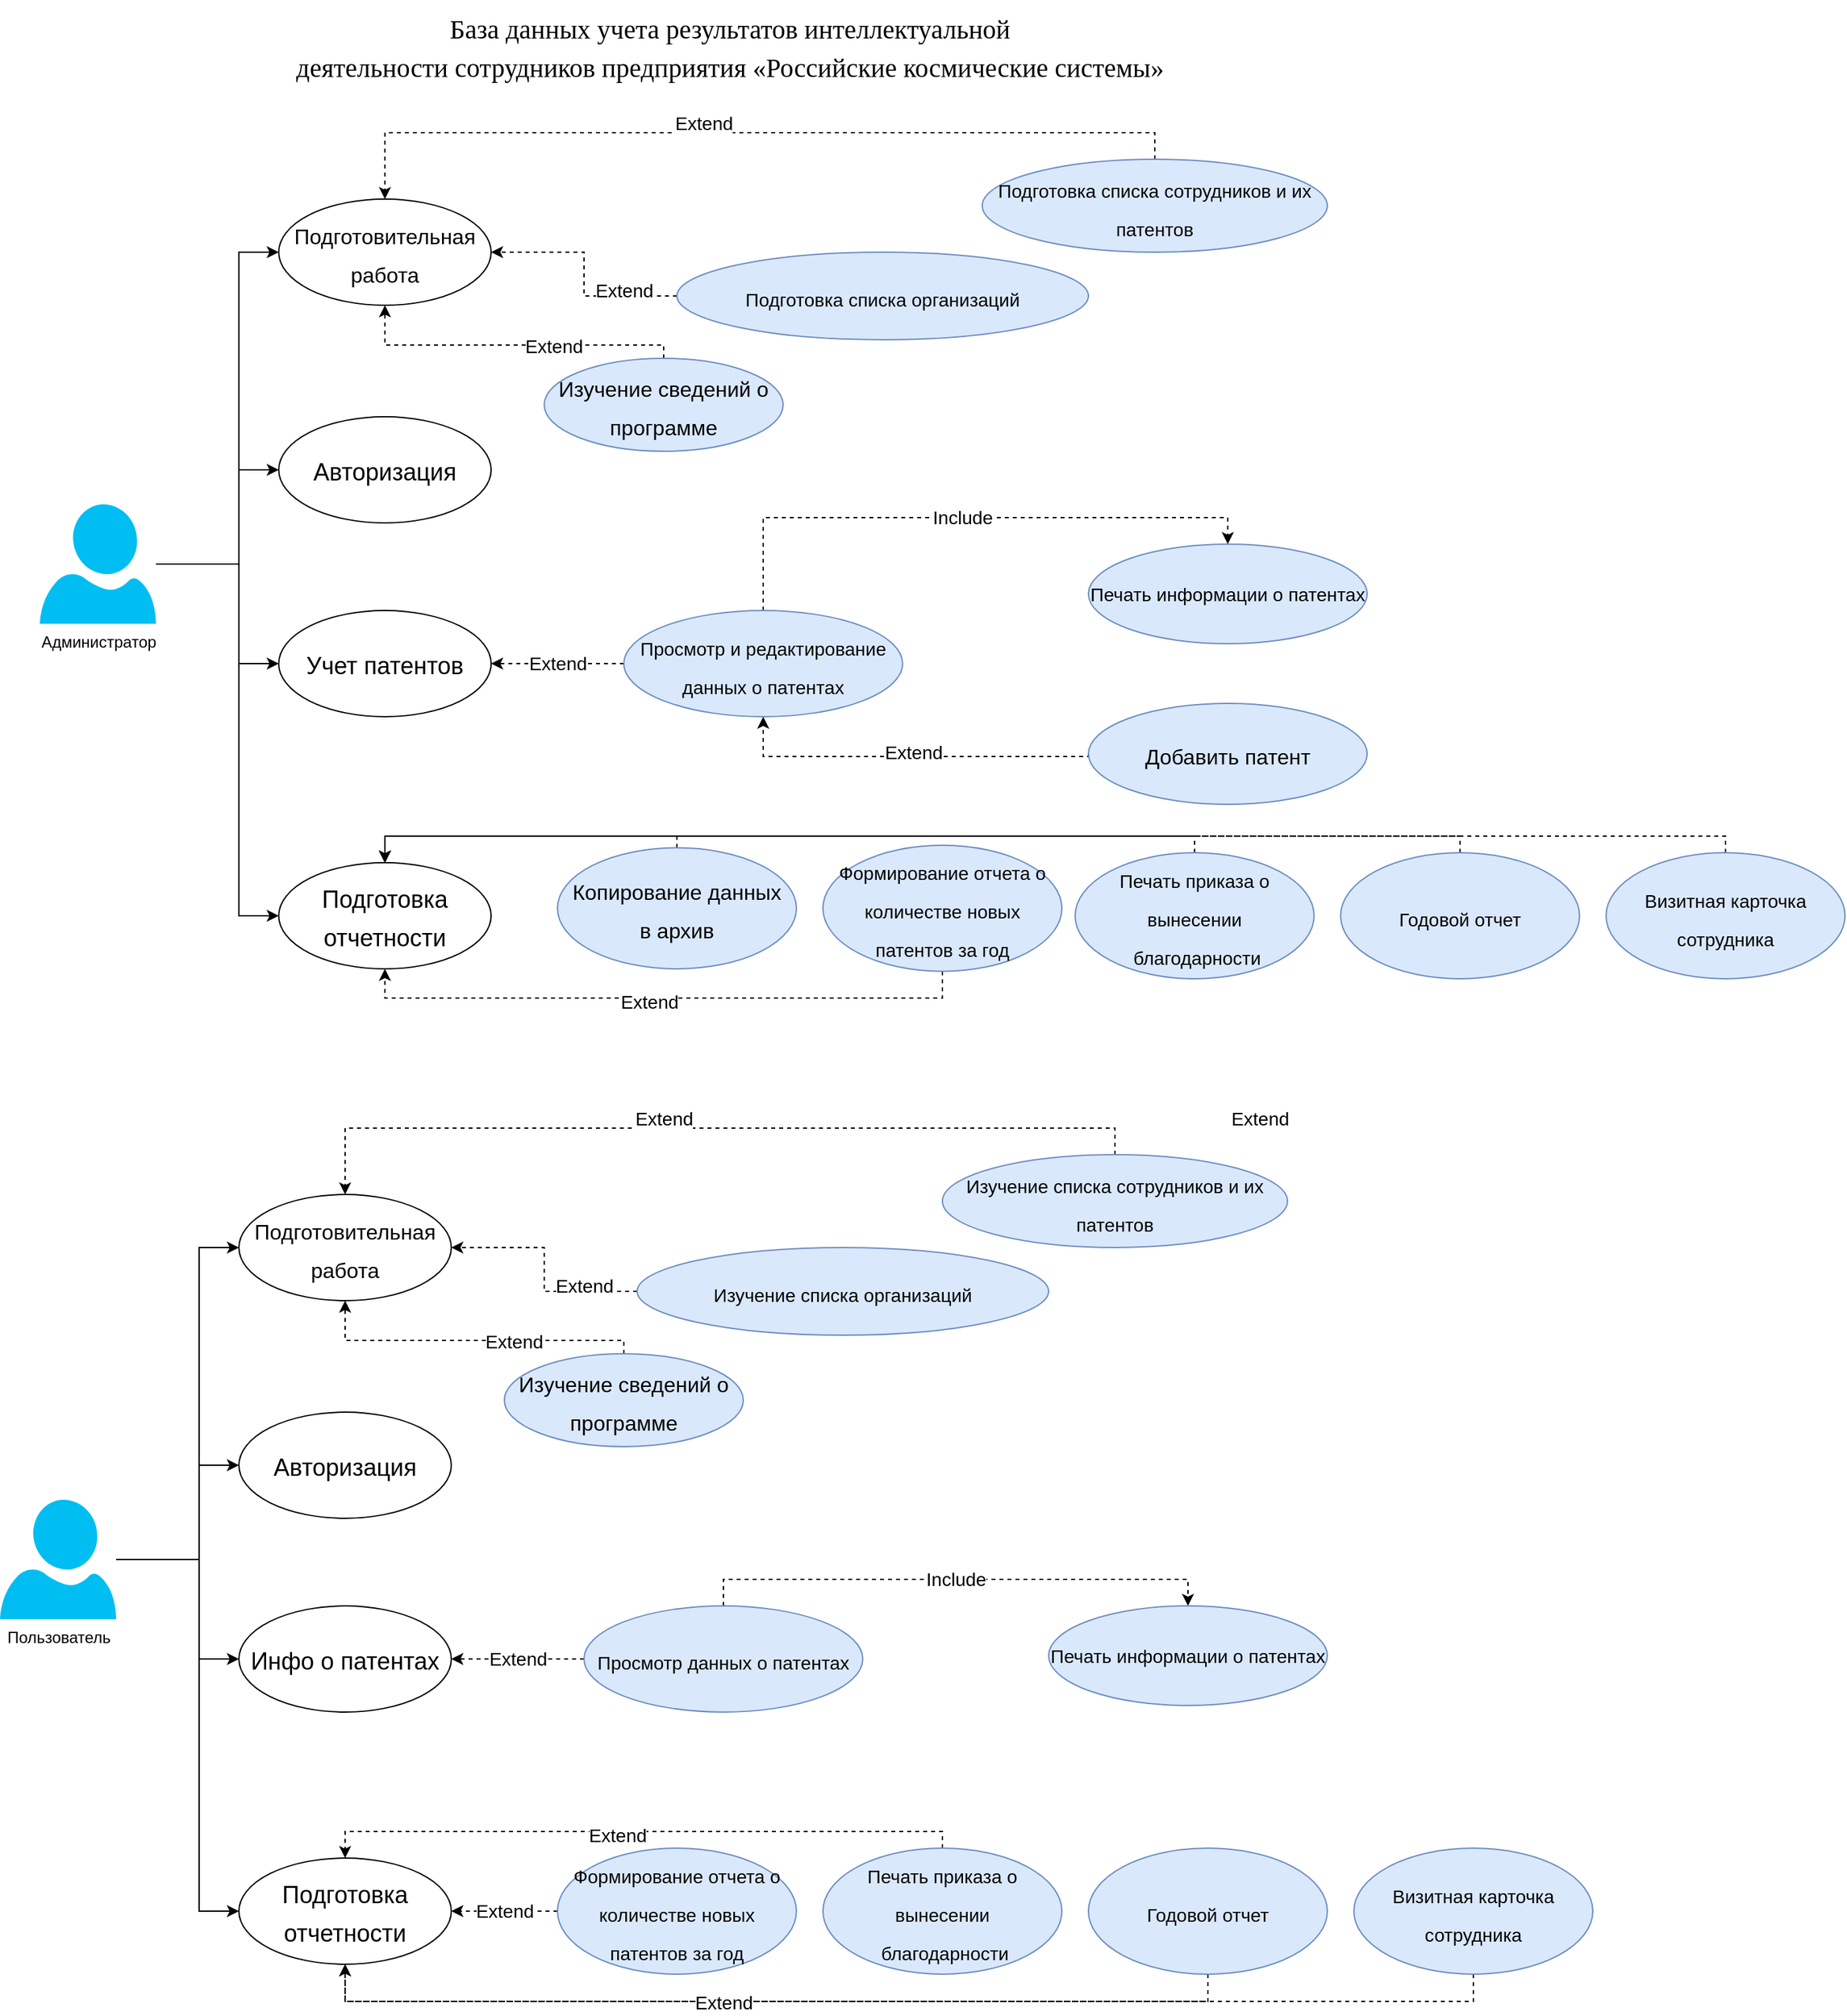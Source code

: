 <mxfile version="14.2.3" type="github">
  <diagram id="xEeoVOMokPCUPzb6GTdT" name="Page-1">
    <mxGraphModel dx="1824" dy="1016" grid="1" gridSize="10" guides="1" tooltips="1" connect="1" arrows="1" fold="1" page="1" pageScale="1" pageWidth="1169" pageHeight="827" math="0" shadow="0">
      <root>
        <mxCell id="0" />
        <mxCell id="1" parent="0" />
        <mxCell id="AmRJrW9hrM3cdkwGH1nl-7" style="edgeStyle=orthogonalEdgeStyle;rounded=0;orthogonalLoop=1;jettySize=auto;html=1;entryX=0;entryY=0.5;entryDx=0;entryDy=0;fontSize=24;" parent="1" source="AmRJrW9hrM3cdkwGH1nl-1" target="AmRJrW9hrM3cdkwGH1nl-3" edge="1">
          <mxGeometry relative="1" as="geometry">
            <Array as="points">
              <mxPoint x="210" y="485" />
              <mxPoint x="210" y="414" />
            </Array>
          </mxGeometry>
        </mxCell>
        <mxCell id="AmRJrW9hrM3cdkwGH1nl-8" style="edgeStyle=orthogonalEdgeStyle;rounded=0;orthogonalLoop=1;jettySize=auto;html=1;entryX=0;entryY=0.5;entryDx=0;entryDy=0;fontSize=24;" parent="1" source="AmRJrW9hrM3cdkwGH1nl-1" target="AmRJrW9hrM3cdkwGH1nl-5" edge="1">
          <mxGeometry relative="1" as="geometry">
            <Array as="points">
              <mxPoint x="210" y="485" />
              <mxPoint x="210" y="250" />
            </Array>
          </mxGeometry>
        </mxCell>
        <mxCell id="AmRJrW9hrM3cdkwGH1nl-9" style="edgeStyle=orthogonalEdgeStyle;rounded=0;orthogonalLoop=1;jettySize=auto;html=1;entryX=0;entryY=0.5;entryDx=0;entryDy=0;fontSize=24;" parent="1" source="AmRJrW9hrM3cdkwGH1nl-1" target="AmRJrW9hrM3cdkwGH1nl-6" edge="1">
          <mxGeometry relative="1" as="geometry">
            <Array as="points">
              <mxPoint x="210" y="485" />
              <mxPoint x="210" y="560" />
            </Array>
          </mxGeometry>
        </mxCell>
        <mxCell id="AmRJrW9hrM3cdkwGH1nl-10" style="edgeStyle=orthogonalEdgeStyle;rounded=0;orthogonalLoop=1;jettySize=auto;html=1;entryX=0;entryY=0.5;entryDx=0;entryDy=0;fontSize=24;" parent="1" source="AmRJrW9hrM3cdkwGH1nl-1" target="AmRJrW9hrM3cdkwGH1nl-4" edge="1">
          <mxGeometry relative="1" as="geometry">
            <Array as="points">
              <mxPoint x="210" y="485" />
              <mxPoint x="210" y="750" />
            </Array>
          </mxGeometry>
        </mxCell>
        <mxCell id="AmRJrW9hrM3cdkwGH1nl-1" value="Администратор" style="verticalLabelPosition=bottom;html=1;verticalAlign=top;align=center;strokeColor=none;fillColor=#00BEF2;shape=mxgraph.azure.user;" parent="1" vertex="1">
          <mxGeometry x="60" y="440" width="87.5" height="90" as="geometry" />
        </mxCell>
        <mxCell id="AmRJrW9hrM3cdkwGH1nl-2" value="&lt;span style=&quot;font-size: 20px ; font-family: &amp;#34;times new roman&amp;#34; , serif&quot;&gt;База данных учета результатов интеллектуальной&lt;br&gt;деятельности сотрудников предприятия «Российские космические системы&lt;/span&gt;&lt;span style=&quot;font-family: &amp;#34;times new roman&amp;#34; , serif&quot;&gt;&lt;font style=&quot;font-size: 20px&quot;&gt;»&lt;/font&gt;&lt;/span&gt;" style="text;html=1;strokeColor=none;fillColor=none;align=center;verticalAlign=middle;whiteSpace=wrap;rounded=0;fontSize=24;" parent="1" vertex="1">
          <mxGeometry x="250" y="60" width="660" height="70" as="geometry" />
        </mxCell>
        <mxCell id="AmRJrW9hrM3cdkwGH1nl-3" value="&lt;font style=&quot;font-size: 18px&quot;&gt;Авторизация&lt;/font&gt;" style="ellipse;whiteSpace=wrap;html=1;fontSize=24;" parent="1" vertex="1">
          <mxGeometry x="240" y="374" width="160" height="80" as="geometry" />
        </mxCell>
        <mxCell id="AmRJrW9hrM3cdkwGH1nl-4" value="&lt;font style=&quot;font-size: 18px&quot;&gt;Подготовка отчетности&lt;/font&gt;" style="ellipse;whiteSpace=wrap;html=1;fontSize=24;" parent="1" vertex="1">
          <mxGeometry x="240" y="710" width="160" height="80" as="geometry" />
        </mxCell>
        <mxCell id="AmRJrW9hrM3cdkwGH1nl-5" value="&lt;font style=&quot;font-size: 16px&quot;&gt;Подготовительная работа&lt;/font&gt;" style="ellipse;whiteSpace=wrap;html=1;fontSize=24;" parent="1" vertex="1">
          <mxGeometry x="240" y="210" width="160" height="80" as="geometry" />
        </mxCell>
        <mxCell id="AmRJrW9hrM3cdkwGH1nl-6" value="&lt;font style=&quot;font-size: 18px&quot;&gt;Учет патентов&lt;/font&gt;" style="ellipse;whiteSpace=wrap;html=1;fontSize=24;" parent="1" vertex="1">
          <mxGeometry x="240" y="520" width="160" height="80" as="geometry" />
        </mxCell>
        <mxCell id="mRenL1SqsLe3a1s-qJtR-4" style="edgeStyle=orthogonalEdgeStyle;rounded=0;orthogonalLoop=1;jettySize=auto;html=1;entryX=1;entryY=0.5;entryDx=0;entryDy=0;dashed=1;fontSize=24;" parent="1" source="AmRJrW9hrM3cdkwGH1nl-12" target="AmRJrW9hrM3cdkwGH1nl-5" edge="1">
          <mxGeometry relative="1" as="geometry">
            <mxPoint x="610" y="230" as="targetPoint" />
          </mxGeometry>
        </mxCell>
        <mxCell id="mRenL1SqsLe3a1s-qJtR-5" value="&lt;font style=&quot;font-size: 14px&quot;&gt;Extend&lt;/font&gt;" style="edgeLabel;html=1;align=center;verticalAlign=middle;resizable=0;points=[];fontSize=24;" parent="mRenL1SqsLe3a1s-qJtR-4" vertex="1" connectable="0">
          <mxGeometry x="-0.536" relative="1" as="geometry">
            <mxPoint y="-7" as="offset" />
          </mxGeometry>
        </mxCell>
        <mxCell id="AmRJrW9hrM3cdkwGH1nl-12" value="&lt;span style=&quot;font-size: 14px&quot;&gt;Подготовка списка организаций&lt;/span&gt;" style="ellipse;whiteSpace=wrap;html=1;fontSize=24;fillColor=#dae8fc;strokeColor=#6c8ebf;" parent="1" vertex="1">
          <mxGeometry x="540" y="250" width="310" height="66" as="geometry" />
        </mxCell>
        <mxCell id="mRenL1SqsLe3a1s-qJtR-6" style="edgeStyle=orthogonalEdgeStyle;rounded=0;orthogonalLoop=1;jettySize=auto;html=1;entryX=0.5;entryY=1;entryDx=0;entryDy=0;dashed=1;fontSize=24;" parent="1" source="AmRJrW9hrM3cdkwGH1nl-13" target="AmRJrW9hrM3cdkwGH1nl-5" edge="1">
          <mxGeometry relative="1" as="geometry">
            <Array as="points">
              <mxPoint x="530" y="320" />
              <mxPoint x="320" y="320" />
            </Array>
          </mxGeometry>
        </mxCell>
        <mxCell id="mRenL1SqsLe3a1s-qJtR-7" value="&lt;font style=&quot;font-size: 14px&quot;&gt;Extend&lt;/font&gt;" style="edgeLabel;html=1;align=center;verticalAlign=middle;resizable=0;points=[];fontSize=24;" parent="mRenL1SqsLe3a1s-qJtR-6" vertex="1" connectable="0">
          <mxGeometry x="-0.251" y="-2" relative="1" as="geometry">
            <mxPoint as="offset" />
          </mxGeometry>
        </mxCell>
        <mxCell id="AmRJrW9hrM3cdkwGH1nl-13" value="&lt;font style=&quot;font-size: 16px&quot;&gt;Изучение сведений о программе&lt;/font&gt;" style="ellipse;whiteSpace=wrap;html=1;fontSize=24;fillColor=#dae8fc;strokeColor=#6c8ebf;" parent="1" vertex="1">
          <mxGeometry x="440" y="330" width="180" height="70" as="geometry" />
        </mxCell>
        <mxCell id="mRenL1SqsLe3a1s-qJtR-8" style="edgeStyle=orthogonalEdgeStyle;rounded=0;orthogonalLoop=1;jettySize=auto;html=1;entryX=0.5;entryY=0;entryDx=0;entryDy=0;dashed=1;fontSize=24;" parent="1" source="mRenL1SqsLe3a1s-qJtR-1" target="AmRJrW9hrM3cdkwGH1nl-5" edge="1">
          <mxGeometry relative="1" as="geometry">
            <Array as="points">
              <mxPoint x="900" y="160" />
              <mxPoint x="320" y="160" />
            </Array>
            <mxPoint x="610" y="170" as="targetPoint" />
          </mxGeometry>
        </mxCell>
        <mxCell id="mRenL1SqsLe3a1s-qJtR-9" value="&lt;font style=&quot;font-size: 14px&quot;&gt;Extend&lt;/font&gt;" style="edgeLabel;html=1;align=center;verticalAlign=middle;resizable=0;points=[];fontSize=24;" parent="mRenL1SqsLe3a1s-qJtR-8" vertex="1" connectable="0">
          <mxGeometry x="0.123" y="3" relative="1" as="geometry">
            <mxPoint x="5" y="-13" as="offset" />
          </mxGeometry>
        </mxCell>
        <mxCell id="mRenL1SqsLe3a1s-qJtR-1" value="&lt;font style=&quot;font-size: 14px&quot;&gt;Подготовка списка сотрудников и их патентов&lt;/font&gt;" style="ellipse;whiteSpace=wrap;html=1;fontSize=24;fillColor=#dae8fc;strokeColor=#6c8ebf;" parent="1" vertex="1">
          <mxGeometry x="770" y="180" width="260" height="70" as="geometry" />
        </mxCell>
        <mxCell id="mRenL1SqsLe3a1s-qJtR-12" value="&lt;font style=&quot;font-size: 14px&quot;&gt;Extend&lt;/font&gt;" style="edgeStyle=orthogonalEdgeStyle;rounded=0;orthogonalLoop=1;jettySize=auto;html=1;entryX=0.5;entryY=0;entryDx=0;entryDy=0;dashed=1;fontSize=24;" parent="1" source="mRenL1SqsLe3a1s-qJtR-10" target="AmRJrW9hrM3cdkwGH1nl-4" edge="1">
          <mxGeometry x="-0.93" y="-220" relative="1" as="geometry">
            <Array as="points">
              <mxPoint x="540" y="690" />
              <mxPoint x="320" y="690" />
            </Array>
            <mxPoint x="219" y="210" as="offset" />
          </mxGeometry>
        </mxCell>
        <mxCell id="mRenL1SqsLe3a1s-qJtR-10" value="&lt;span style=&quot;font-size: 16px&quot;&gt;Копирование данных &lt;br&gt;в архив&lt;/span&gt;" style="ellipse;whiteSpace=wrap;html=1;fontSize=24;fillColor=#dae8fc;strokeColor=#6c8ebf;" parent="1" vertex="1">
          <mxGeometry x="450" y="698.75" width="180" height="91.25" as="geometry" />
        </mxCell>
        <mxCell id="mRenL1SqsLe3a1s-qJtR-14" style="edgeStyle=orthogonalEdgeStyle;rounded=0;orthogonalLoop=1;jettySize=auto;html=1;entryX=0.5;entryY=1;entryDx=0;entryDy=0;dashed=1;fontSize=24;" parent="1" source="mRenL1SqsLe3a1s-qJtR-11" target="AmRJrW9hrM3cdkwGH1nl-4" edge="1">
          <mxGeometry relative="1" as="geometry">
            <Array as="points">
              <mxPoint x="740" y="812" />
              <mxPoint x="320" y="812" />
            </Array>
          </mxGeometry>
        </mxCell>
        <mxCell id="mRenL1SqsLe3a1s-qJtR-15" value="&lt;font style=&quot;font-size: 14px&quot;&gt;Extend&lt;/font&gt;" style="edgeLabel;html=1;align=center;verticalAlign=middle;resizable=0;points=[];fontSize=24;" parent="mRenL1SqsLe3a1s-qJtR-14" vertex="1" connectable="0">
          <mxGeometry x="0.043" relative="1" as="geometry">
            <mxPoint as="offset" />
          </mxGeometry>
        </mxCell>
        <mxCell id="mRenL1SqsLe3a1s-qJtR-11" value="&lt;font style=&quot;font-size: 14px&quot;&gt;Формирование отчета о количестве новых патентов за год&lt;/font&gt;" style="ellipse;whiteSpace=wrap;html=1;fontSize=24;fillColor=#dae8fc;strokeColor=#6c8ebf;" parent="1" vertex="1">
          <mxGeometry x="650" y="696.88" width="180" height="95" as="geometry" />
        </mxCell>
        <mxCell id="mRenL1SqsLe3a1s-qJtR-29" value="&lt;font style=&quot;font-size: 14px&quot;&gt;Include&lt;/font&gt;" style="edgeStyle=orthogonalEdgeStyle;rounded=0;orthogonalLoop=1;jettySize=auto;html=1;entryX=0.5;entryY=0;entryDx=0;entryDy=0;dashed=1;fontSize=14;exitX=0.5;exitY=0;exitDx=0;exitDy=0;" parent="1" source="mRenL1SqsLe3a1s-qJtR-19" target="mRenL1SqsLe3a1s-qJtR-17" edge="1">
          <mxGeometry relative="1" as="geometry">
            <mxPoint as="offset" />
            <mxPoint x="550" y="460" as="sourcePoint" />
            <Array as="points">
              <mxPoint x="605" y="450" />
              <mxPoint x="955" y="450" />
            </Array>
          </mxGeometry>
        </mxCell>
        <mxCell id="mRenL1SqsLe3a1s-qJtR-17" value="&lt;font style=&quot;font-size: 14px&quot;&gt;Печать информации о патентах&lt;/font&gt;" style="ellipse;whiteSpace=wrap;html=1;fontSize=14;fillColor=#dae8fc;strokeColor=#6c8ebf;" parent="1" vertex="1">
          <mxGeometry x="850" y="470" width="210" height="75" as="geometry" />
        </mxCell>
        <mxCell id="mRenL1SqsLe3a1s-qJtR-27" style="edgeStyle=orthogonalEdgeStyle;rounded=0;orthogonalLoop=1;jettySize=auto;html=1;dashed=1;fontSize=14;exitX=0;exitY=0.5;exitDx=0;exitDy=0;entryX=0.5;entryY=1;entryDx=0;entryDy=0;" parent="1" source="mRenL1SqsLe3a1s-qJtR-18" target="mRenL1SqsLe3a1s-qJtR-19" edge="1">
          <mxGeometry relative="1" as="geometry">
            <Array as="points">
              <mxPoint x="850" y="630" />
              <mxPoint x="605" y="630" />
            </Array>
            <mxPoint x="540" y="598" as="targetPoint" />
          </mxGeometry>
        </mxCell>
        <mxCell id="mRenL1SqsLe3a1s-qJtR-28" value="&lt;font style=&quot;font-size: 14px&quot;&gt;Extend&lt;/font&gt;" style="edgeLabel;html=1;align=center;verticalAlign=middle;resizable=0;points=[];fontSize=14;" parent="mRenL1SqsLe3a1s-qJtR-27" vertex="1" connectable="0">
          <mxGeometry x="-0.107" y="-3" relative="1" as="geometry">
            <mxPoint x="-11" as="offset" />
          </mxGeometry>
        </mxCell>
        <mxCell id="mRenL1SqsLe3a1s-qJtR-18" value="&lt;span style=&quot;font-size: 16px&quot;&gt;Добавить патент&lt;/span&gt;" style="ellipse;whiteSpace=wrap;html=1;fontSize=24;fillColor=#dae8fc;strokeColor=#6c8ebf;" parent="1" vertex="1">
          <mxGeometry x="850" y="590" width="210" height="76" as="geometry" />
        </mxCell>
        <mxCell id="KuBR6iOyPzfFOeSipF9V-2" value="&lt;font style=&quot;font-size: 14px&quot;&gt;Extend&lt;/font&gt;" style="edgeStyle=orthogonalEdgeStyle;rounded=0;orthogonalLoop=1;jettySize=auto;html=1;dashed=1;" parent="1" source="mRenL1SqsLe3a1s-qJtR-19" target="AmRJrW9hrM3cdkwGH1nl-6" edge="1">
          <mxGeometry relative="1" as="geometry" />
        </mxCell>
        <mxCell id="mRenL1SqsLe3a1s-qJtR-19" value="&lt;font style=&quot;font-size: 14px&quot;&gt;Просмотр и редактирование данных о патентах&lt;/font&gt;" style="ellipse;whiteSpace=wrap;html=1;fontSize=24;fillColor=#dae8fc;strokeColor=#6c8ebf;" parent="1" vertex="1">
          <mxGeometry x="500" y="520" width="210" height="80" as="geometry" />
        </mxCell>
        <mxCell id="sYOH8Gzn-KAT3bSXsuVM-2" style="edgeStyle=orthogonalEdgeStyle;rounded=0;orthogonalLoop=1;jettySize=auto;html=1;entryX=0;entryY=0.5;entryDx=0;entryDy=0;fontSize=24;" edge="1" parent="1" source="sYOH8Gzn-KAT3bSXsuVM-6" target="sYOH8Gzn-KAT3bSXsuVM-7">
          <mxGeometry relative="1" as="geometry">
            <Array as="points">
              <mxPoint x="180" y="1235" />
              <mxPoint x="180" y="1164" />
            </Array>
          </mxGeometry>
        </mxCell>
        <mxCell id="sYOH8Gzn-KAT3bSXsuVM-3" style="edgeStyle=orthogonalEdgeStyle;rounded=0;orthogonalLoop=1;jettySize=auto;html=1;entryX=0;entryY=0.5;entryDx=0;entryDy=0;fontSize=24;" edge="1" parent="1" source="sYOH8Gzn-KAT3bSXsuVM-6" target="sYOH8Gzn-KAT3bSXsuVM-9">
          <mxGeometry relative="1" as="geometry">
            <Array as="points">
              <mxPoint x="180" y="1235" />
              <mxPoint x="180" y="1000" />
            </Array>
          </mxGeometry>
        </mxCell>
        <mxCell id="sYOH8Gzn-KAT3bSXsuVM-4" style="edgeStyle=orthogonalEdgeStyle;rounded=0;orthogonalLoop=1;jettySize=auto;html=1;entryX=0;entryY=0.5;entryDx=0;entryDy=0;fontSize=24;" edge="1" parent="1" source="sYOH8Gzn-KAT3bSXsuVM-6" target="sYOH8Gzn-KAT3bSXsuVM-10">
          <mxGeometry relative="1" as="geometry">
            <Array as="points">
              <mxPoint x="180" y="1235" />
              <mxPoint x="180" y="1310" />
            </Array>
          </mxGeometry>
        </mxCell>
        <mxCell id="sYOH8Gzn-KAT3bSXsuVM-5" style="edgeStyle=orthogonalEdgeStyle;rounded=0;orthogonalLoop=1;jettySize=auto;html=1;entryX=0;entryY=0.5;entryDx=0;entryDy=0;fontSize=24;" edge="1" parent="1" source="sYOH8Gzn-KAT3bSXsuVM-6" target="sYOH8Gzn-KAT3bSXsuVM-8">
          <mxGeometry relative="1" as="geometry">
            <Array as="points">
              <mxPoint x="180" y="1235" />
              <mxPoint x="180" y="1500" />
            </Array>
          </mxGeometry>
        </mxCell>
        <mxCell id="sYOH8Gzn-KAT3bSXsuVM-6" value="Пользователь" style="verticalLabelPosition=bottom;html=1;verticalAlign=top;align=center;strokeColor=none;fillColor=#00BEF2;shape=mxgraph.azure.user;" vertex="1" parent="1">
          <mxGeometry x="30" y="1190" width="87.5" height="90" as="geometry" />
        </mxCell>
        <mxCell id="sYOH8Gzn-KAT3bSXsuVM-7" value="&lt;font style=&quot;font-size: 18px&quot;&gt;Авторизация&lt;/font&gt;" style="ellipse;whiteSpace=wrap;html=1;fontSize=24;" vertex="1" parent="1">
          <mxGeometry x="210" y="1124" width="160" height="80" as="geometry" />
        </mxCell>
        <mxCell id="sYOH8Gzn-KAT3bSXsuVM-8" value="&lt;font style=&quot;font-size: 18px&quot;&gt;Подготовка отчетности&lt;/font&gt;" style="ellipse;whiteSpace=wrap;html=1;fontSize=24;" vertex="1" parent="1">
          <mxGeometry x="210" y="1460" width="160" height="80" as="geometry" />
        </mxCell>
        <mxCell id="sYOH8Gzn-KAT3bSXsuVM-9" value="&lt;font style=&quot;font-size: 16px&quot;&gt;Подготовительная работа&lt;/font&gt;" style="ellipse;whiteSpace=wrap;html=1;fontSize=24;" vertex="1" parent="1">
          <mxGeometry x="210" y="960" width="160" height="80" as="geometry" />
        </mxCell>
        <mxCell id="sYOH8Gzn-KAT3bSXsuVM-10" value="&lt;font style=&quot;font-size: 18px&quot;&gt;Инфо о патентах&lt;/font&gt;" style="ellipse;whiteSpace=wrap;html=1;fontSize=24;" vertex="1" parent="1">
          <mxGeometry x="210" y="1270" width="160" height="80" as="geometry" />
        </mxCell>
        <mxCell id="sYOH8Gzn-KAT3bSXsuVM-11" style="edgeStyle=orthogonalEdgeStyle;rounded=0;orthogonalLoop=1;jettySize=auto;html=1;entryX=1;entryY=0.5;entryDx=0;entryDy=0;dashed=1;fontSize=24;" edge="1" parent="1" source="sYOH8Gzn-KAT3bSXsuVM-13" target="sYOH8Gzn-KAT3bSXsuVM-9">
          <mxGeometry relative="1" as="geometry">
            <mxPoint x="580" y="980" as="targetPoint" />
          </mxGeometry>
        </mxCell>
        <mxCell id="sYOH8Gzn-KAT3bSXsuVM-12" value="&lt;font style=&quot;font-size: 14px&quot;&gt;Extend&lt;/font&gt;" style="edgeLabel;html=1;align=center;verticalAlign=middle;resizable=0;points=[];fontSize=24;" vertex="1" connectable="0" parent="sYOH8Gzn-KAT3bSXsuVM-11">
          <mxGeometry x="-0.536" relative="1" as="geometry">
            <mxPoint y="-7" as="offset" />
          </mxGeometry>
        </mxCell>
        <mxCell id="sYOH8Gzn-KAT3bSXsuVM-13" value="&lt;span style=&quot;font-size: 14px&quot;&gt;Изучение списка организаций&lt;/span&gt;" style="ellipse;whiteSpace=wrap;html=1;fontSize=24;fillColor=#dae8fc;strokeColor=#6c8ebf;" vertex="1" parent="1">
          <mxGeometry x="510" y="1000" width="310" height="66" as="geometry" />
        </mxCell>
        <mxCell id="sYOH8Gzn-KAT3bSXsuVM-14" style="edgeStyle=orthogonalEdgeStyle;rounded=0;orthogonalLoop=1;jettySize=auto;html=1;entryX=0.5;entryY=1;entryDx=0;entryDy=0;dashed=1;fontSize=24;" edge="1" parent="1" source="sYOH8Gzn-KAT3bSXsuVM-16" target="sYOH8Gzn-KAT3bSXsuVM-9">
          <mxGeometry relative="1" as="geometry">
            <Array as="points">
              <mxPoint x="500" y="1070" />
              <mxPoint x="290" y="1070" />
            </Array>
          </mxGeometry>
        </mxCell>
        <mxCell id="sYOH8Gzn-KAT3bSXsuVM-15" value="&lt;font style=&quot;font-size: 14px&quot;&gt;Extend&lt;/font&gt;" style="edgeLabel;html=1;align=center;verticalAlign=middle;resizable=0;points=[];fontSize=24;" vertex="1" connectable="0" parent="sYOH8Gzn-KAT3bSXsuVM-14">
          <mxGeometry x="-0.251" y="-2" relative="1" as="geometry">
            <mxPoint as="offset" />
          </mxGeometry>
        </mxCell>
        <mxCell id="sYOH8Gzn-KAT3bSXsuVM-16" value="&lt;font style=&quot;font-size: 16px&quot;&gt;Изучение сведений о программе&lt;/font&gt;" style="ellipse;whiteSpace=wrap;html=1;fontSize=24;fillColor=#dae8fc;strokeColor=#6c8ebf;" vertex="1" parent="1">
          <mxGeometry x="410" y="1080" width="180" height="70" as="geometry" />
        </mxCell>
        <mxCell id="sYOH8Gzn-KAT3bSXsuVM-17" style="edgeStyle=orthogonalEdgeStyle;rounded=0;orthogonalLoop=1;jettySize=auto;html=1;entryX=0.5;entryY=0;entryDx=0;entryDy=0;dashed=1;fontSize=24;" edge="1" parent="1" source="sYOH8Gzn-KAT3bSXsuVM-19" target="sYOH8Gzn-KAT3bSXsuVM-9">
          <mxGeometry relative="1" as="geometry">
            <Array as="points">
              <mxPoint x="870" y="910" />
              <mxPoint x="290" y="910" />
            </Array>
            <mxPoint x="580" y="920" as="targetPoint" />
          </mxGeometry>
        </mxCell>
        <mxCell id="sYOH8Gzn-KAT3bSXsuVM-18" value="&lt;font style=&quot;font-size: 14px&quot;&gt;Extend&lt;/font&gt;" style="edgeLabel;html=1;align=center;verticalAlign=middle;resizable=0;points=[];fontSize=24;" vertex="1" connectable="0" parent="sYOH8Gzn-KAT3bSXsuVM-17">
          <mxGeometry x="0.123" y="3" relative="1" as="geometry">
            <mxPoint x="5" y="-13" as="offset" />
          </mxGeometry>
        </mxCell>
        <mxCell id="sYOH8Gzn-KAT3bSXsuVM-19" value="&lt;font style=&quot;font-size: 14px&quot;&gt;Изучение списка сотрудников и их патентов&lt;/font&gt;" style="ellipse;whiteSpace=wrap;html=1;fontSize=24;fillColor=#dae8fc;strokeColor=#6c8ebf;" vertex="1" parent="1">
          <mxGeometry x="740" y="930" width="260" height="70" as="geometry" />
        </mxCell>
        <mxCell id="sYOH8Gzn-KAT3bSXsuVM-32" value="&lt;font style=&quot;font-size: 14px&quot;&gt;Extend&lt;/font&gt;" style="edgeStyle=orthogonalEdgeStyle;rounded=0;orthogonalLoop=1;jettySize=auto;html=1;entryX=1;entryY=0.5;entryDx=0;entryDy=0;dashed=1;" edge="1" parent="1" source="sYOH8Gzn-KAT3bSXsuVM-24" target="sYOH8Gzn-KAT3bSXsuVM-8">
          <mxGeometry relative="1" as="geometry" />
        </mxCell>
        <mxCell id="sYOH8Gzn-KAT3bSXsuVM-24" value="&lt;font style=&quot;font-size: 14px&quot;&gt;Формирование отчета о количестве новых патентов за год&lt;/font&gt;" style="ellipse;whiteSpace=wrap;html=1;fontSize=24;fillColor=#dae8fc;strokeColor=#6c8ebf;" vertex="1" parent="1">
          <mxGeometry x="450" y="1452.5" width="180" height="95" as="geometry" />
        </mxCell>
        <mxCell id="sYOH8Gzn-KAT3bSXsuVM-25" value="&lt;font style=&quot;font-size: 14px&quot;&gt;Include&lt;/font&gt;" style="edgeStyle=orthogonalEdgeStyle;rounded=0;orthogonalLoop=1;jettySize=auto;html=1;entryX=0.5;entryY=0;entryDx=0;entryDy=0;dashed=1;fontSize=14;exitX=0.5;exitY=0;exitDx=0;exitDy=0;" edge="1" parent="1" source="sYOH8Gzn-KAT3bSXsuVM-31" target="sYOH8Gzn-KAT3bSXsuVM-26">
          <mxGeometry relative="1" as="geometry">
            <mxPoint as="offset" />
            <mxPoint x="520" y="1210" as="sourcePoint" />
            <Array as="points">
              <mxPoint x="575" y="1250" />
              <mxPoint x="925" y="1250" />
            </Array>
          </mxGeometry>
        </mxCell>
        <mxCell id="sYOH8Gzn-KAT3bSXsuVM-26" value="&lt;font style=&quot;font-size: 14px&quot;&gt;Печать информации о патентах&lt;/font&gt;" style="ellipse;whiteSpace=wrap;html=1;fontSize=14;fillColor=#dae8fc;strokeColor=#6c8ebf;" vertex="1" parent="1">
          <mxGeometry x="820" y="1270" width="210" height="75" as="geometry" />
        </mxCell>
        <mxCell id="sYOH8Gzn-KAT3bSXsuVM-30" value="&lt;font style=&quot;font-size: 14px&quot;&gt;Extend&lt;/font&gt;" style="edgeStyle=orthogonalEdgeStyle;rounded=0;orthogonalLoop=1;jettySize=auto;html=1;dashed=1;" edge="1" parent="1" source="sYOH8Gzn-KAT3bSXsuVM-31" target="sYOH8Gzn-KAT3bSXsuVM-10">
          <mxGeometry relative="1" as="geometry" />
        </mxCell>
        <mxCell id="sYOH8Gzn-KAT3bSXsuVM-31" value="&lt;font style=&quot;font-size: 14px&quot;&gt;Просмотр данных о патентах&lt;/font&gt;" style="ellipse;whiteSpace=wrap;html=1;fontSize=24;fillColor=#dae8fc;strokeColor=#6c8ebf;" vertex="1" parent="1">
          <mxGeometry x="470" y="1270" width="210" height="80" as="geometry" />
        </mxCell>
        <mxCell id="sYOH8Gzn-KAT3bSXsuVM-36" style="edgeStyle=orthogonalEdgeStyle;rounded=0;orthogonalLoop=1;jettySize=auto;html=1;entryX=0.5;entryY=0;entryDx=0;entryDy=0;dashed=1;" edge="1" parent="1" source="sYOH8Gzn-KAT3bSXsuVM-33" target="sYOH8Gzn-KAT3bSXsuVM-8">
          <mxGeometry relative="1" as="geometry">
            <Array as="points">
              <mxPoint x="740" y="1440" />
              <mxPoint x="290" y="1440" />
            </Array>
          </mxGeometry>
        </mxCell>
        <mxCell id="sYOH8Gzn-KAT3bSXsuVM-39" value="&lt;font style=&quot;font-size: 14px&quot;&gt;Extend&lt;/font&gt;" style="edgeLabel;html=1;align=center;verticalAlign=middle;resizable=0;points=[];" vertex="1" connectable="0" parent="sYOH8Gzn-KAT3bSXsuVM-36">
          <mxGeometry x="0.067" y="3" relative="1" as="geometry">
            <mxPoint as="offset" />
          </mxGeometry>
        </mxCell>
        <mxCell id="sYOH8Gzn-KAT3bSXsuVM-33" value="&lt;span style=&quot;font-size: 14px&quot;&gt;Печать приказа о вынесении&lt;br&gt;&amp;nbsp;благодарности&lt;/span&gt;" style="ellipse;whiteSpace=wrap;html=1;fontSize=24;fillColor=#dae8fc;strokeColor=#6c8ebf;" vertex="1" parent="1">
          <mxGeometry x="650" y="1452.5" width="180" height="95" as="geometry" />
        </mxCell>
        <mxCell id="sYOH8Gzn-KAT3bSXsuVM-37" style="edgeStyle=orthogonalEdgeStyle;rounded=0;orthogonalLoop=1;jettySize=auto;html=1;entryX=0.5;entryY=1;entryDx=0;entryDy=0;dashed=1;" edge="1" parent="1" source="sYOH8Gzn-KAT3bSXsuVM-34" target="sYOH8Gzn-KAT3bSXsuVM-8">
          <mxGeometry relative="1" as="geometry">
            <Array as="points">
              <mxPoint x="940" y="1568" />
              <mxPoint x="290" y="1568" />
            </Array>
          </mxGeometry>
        </mxCell>
        <mxCell id="sYOH8Gzn-KAT3bSXsuVM-34" value="&lt;span style=&quot;font-size: 14px&quot;&gt;Годовой отчет&lt;/span&gt;" style="ellipse;whiteSpace=wrap;html=1;fontSize=24;fillColor=#dae8fc;strokeColor=#6c8ebf;" vertex="1" parent="1">
          <mxGeometry x="850" y="1452.5" width="180" height="95" as="geometry" />
        </mxCell>
        <mxCell id="sYOH8Gzn-KAT3bSXsuVM-38" style="edgeStyle=orthogonalEdgeStyle;rounded=0;orthogonalLoop=1;jettySize=auto;html=1;entryX=0.5;entryY=1;entryDx=0;entryDy=0;dashed=1;" edge="1" parent="1" source="sYOH8Gzn-KAT3bSXsuVM-35" target="sYOH8Gzn-KAT3bSXsuVM-8">
          <mxGeometry relative="1" as="geometry">
            <Array as="points">
              <mxPoint x="1140" y="1568" />
              <mxPoint x="290" y="1568" />
            </Array>
          </mxGeometry>
        </mxCell>
        <mxCell id="sYOH8Gzn-KAT3bSXsuVM-40" value="&lt;font style=&quot;font-size: 14px&quot;&gt;Extend&lt;/font&gt;" style="edgeLabel;html=1;align=center;verticalAlign=middle;resizable=0;points=[];" vertex="1" connectable="0" parent="sYOH8Gzn-KAT3bSXsuVM-38">
          <mxGeometry x="0.303" y="1" relative="1" as="geometry">
            <mxPoint as="offset" />
          </mxGeometry>
        </mxCell>
        <mxCell id="sYOH8Gzn-KAT3bSXsuVM-35" value="&lt;span style=&quot;font-size: 14px&quot;&gt;Визитная карточка сотрудника&lt;/span&gt;" style="ellipse;whiteSpace=wrap;html=1;fontSize=24;fillColor=#dae8fc;strokeColor=#6c8ebf;" vertex="1" parent="1">
          <mxGeometry x="1050" y="1452.5" width="180" height="95" as="geometry" />
        </mxCell>
        <mxCell id="sYOH8Gzn-KAT3bSXsuVM-44" style="edgeStyle=orthogonalEdgeStyle;rounded=0;orthogonalLoop=1;jettySize=auto;html=1;dashed=1;" edge="1" parent="1" source="sYOH8Gzn-KAT3bSXsuVM-41">
          <mxGeometry relative="1" as="geometry">
            <mxPoint x="320" y="710" as="targetPoint" />
            <Array as="points">
              <mxPoint x="930" y="690" />
              <mxPoint x="320" y="690" />
            </Array>
          </mxGeometry>
        </mxCell>
        <mxCell id="sYOH8Gzn-KAT3bSXsuVM-41" value="&lt;span style=&quot;font-size: 14px&quot;&gt;Печать приказа о вынесении&lt;br&gt;&amp;nbsp;благодарности&lt;/span&gt;" style="ellipse;whiteSpace=wrap;html=1;fontSize=24;fillColor=#dae8fc;strokeColor=#6c8ebf;" vertex="1" parent="1">
          <mxGeometry x="840" y="702.5" width="180" height="95" as="geometry" />
        </mxCell>
        <mxCell id="sYOH8Gzn-KAT3bSXsuVM-45" style="edgeStyle=orthogonalEdgeStyle;rounded=0;orthogonalLoop=1;jettySize=auto;html=1;entryX=0.5;entryY=0;entryDx=0;entryDy=0;dashed=1;" edge="1" parent="1" source="sYOH8Gzn-KAT3bSXsuVM-42" target="AmRJrW9hrM3cdkwGH1nl-4">
          <mxGeometry relative="1" as="geometry">
            <Array as="points">
              <mxPoint x="1130" y="690" />
              <mxPoint x="320" y="690" />
            </Array>
          </mxGeometry>
        </mxCell>
        <mxCell id="sYOH8Gzn-KAT3bSXsuVM-42" value="&lt;span style=&quot;font-size: 14px&quot;&gt;Годовой отчет&lt;/span&gt;" style="ellipse;whiteSpace=wrap;html=1;fontSize=24;fillColor=#dae8fc;strokeColor=#6c8ebf;" vertex="1" parent="1">
          <mxGeometry x="1040" y="702.5" width="180" height="95" as="geometry" />
        </mxCell>
        <mxCell id="sYOH8Gzn-KAT3bSXsuVM-46" style="edgeStyle=orthogonalEdgeStyle;rounded=0;orthogonalLoop=1;jettySize=auto;html=1;entryX=0.5;entryY=0;entryDx=0;entryDy=0;dashed=1;" edge="1" parent="1" source="sYOH8Gzn-KAT3bSXsuVM-43" target="AmRJrW9hrM3cdkwGH1nl-4">
          <mxGeometry relative="1" as="geometry">
            <Array as="points">
              <mxPoint x="1330" y="690" />
              <mxPoint x="320" y="690" />
            </Array>
          </mxGeometry>
        </mxCell>
        <mxCell id="sYOH8Gzn-KAT3bSXsuVM-43" value="&lt;span style=&quot;font-size: 14px&quot;&gt;Визитная карточка сотрудника&lt;/span&gt;" style="ellipse;whiteSpace=wrap;html=1;fontSize=24;fillColor=#dae8fc;strokeColor=#6c8ebf;" vertex="1" parent="1">
          <mxGeometry x="1240" y="702.5" width="180" height="95" as="geometry" />
        </mxCell>
      </root>
    </mxGraphModel>
  </diagram>
</mxfile>
